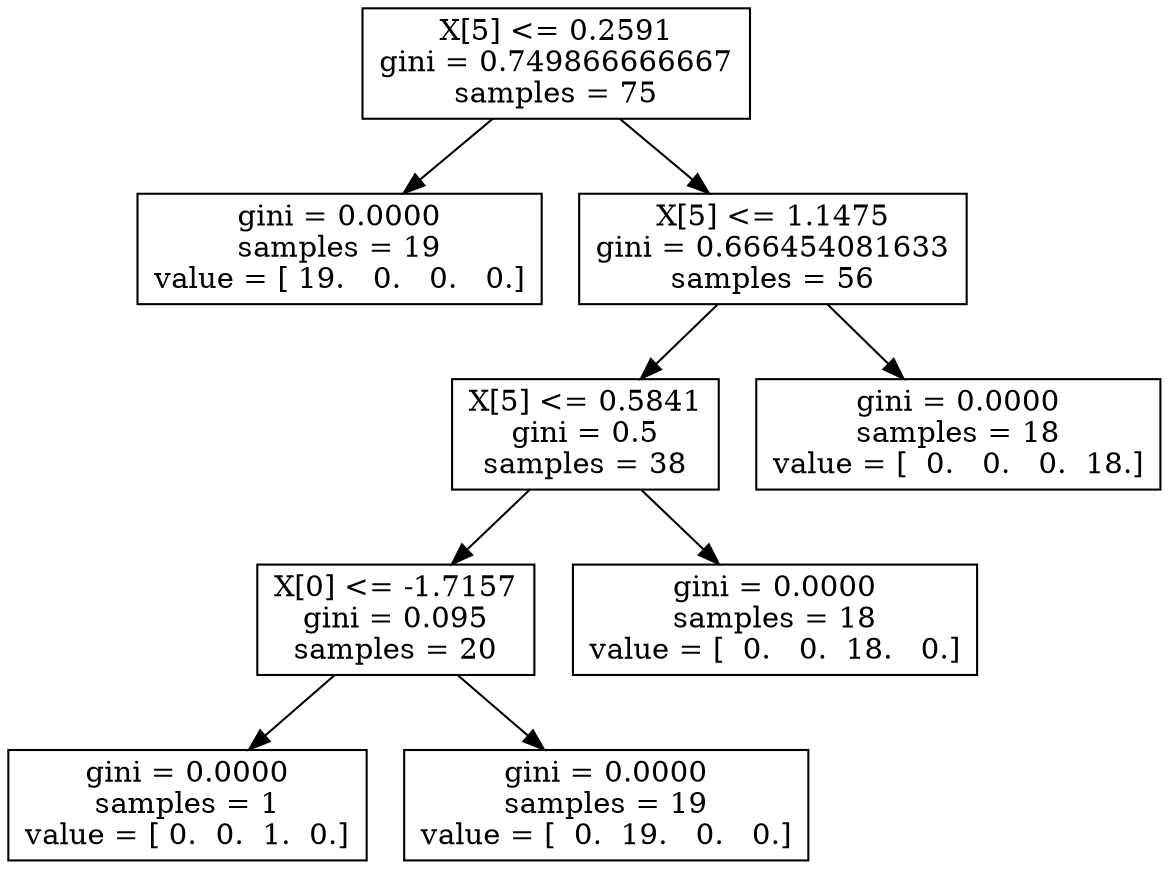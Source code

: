 digraph Tree {
0 [label="X[5] <= 0.2591\ngini = 0.749866666667\nsamples = 75", shape="box"] ;
1 [label="gini = 0.0000\nsamples = 19\nvalue = [ 19.   0.   0.   0.]", shape="box"] ;
0 -> 1 ;
2 [label="X[5] <= 1.1475\ngini = 0.666454081633\nsamples = 56", shape="box"] ;
0 -> 2 ;
3 [label="X[5] <= 0.5841\ngini = 0.5\nsamples = 38", shape="box"] ;
2 -> 3 ;
4 [label="X[0] <= -1.7157\ngini = 0.095\nsamples = 20", shape="box"] ;
3 -> 4 ;
5 [label="gini = 0.0000\nsamples = 1\nvalue = [ 0.  0.  1.  0.]", shape="box"] ;
4 -> 5 ;
6 [label="gini = 0.0000\nsamples = 19\nvalue = [  0.  19.   0.   0.]", shape="box"] ;
4 -> 6 ;
7 [label="gini = 0.0000\nsamples = 18\nvalue = [  0.   0.  18.   0.]", shape="box"] ;
3 -> 7 ;
8 [label="gini = 0.0000\nsamples = 18\nvalue = [  0.   0.   0.  18.]", shape="box"] ;
2 -> 8 ;
}
